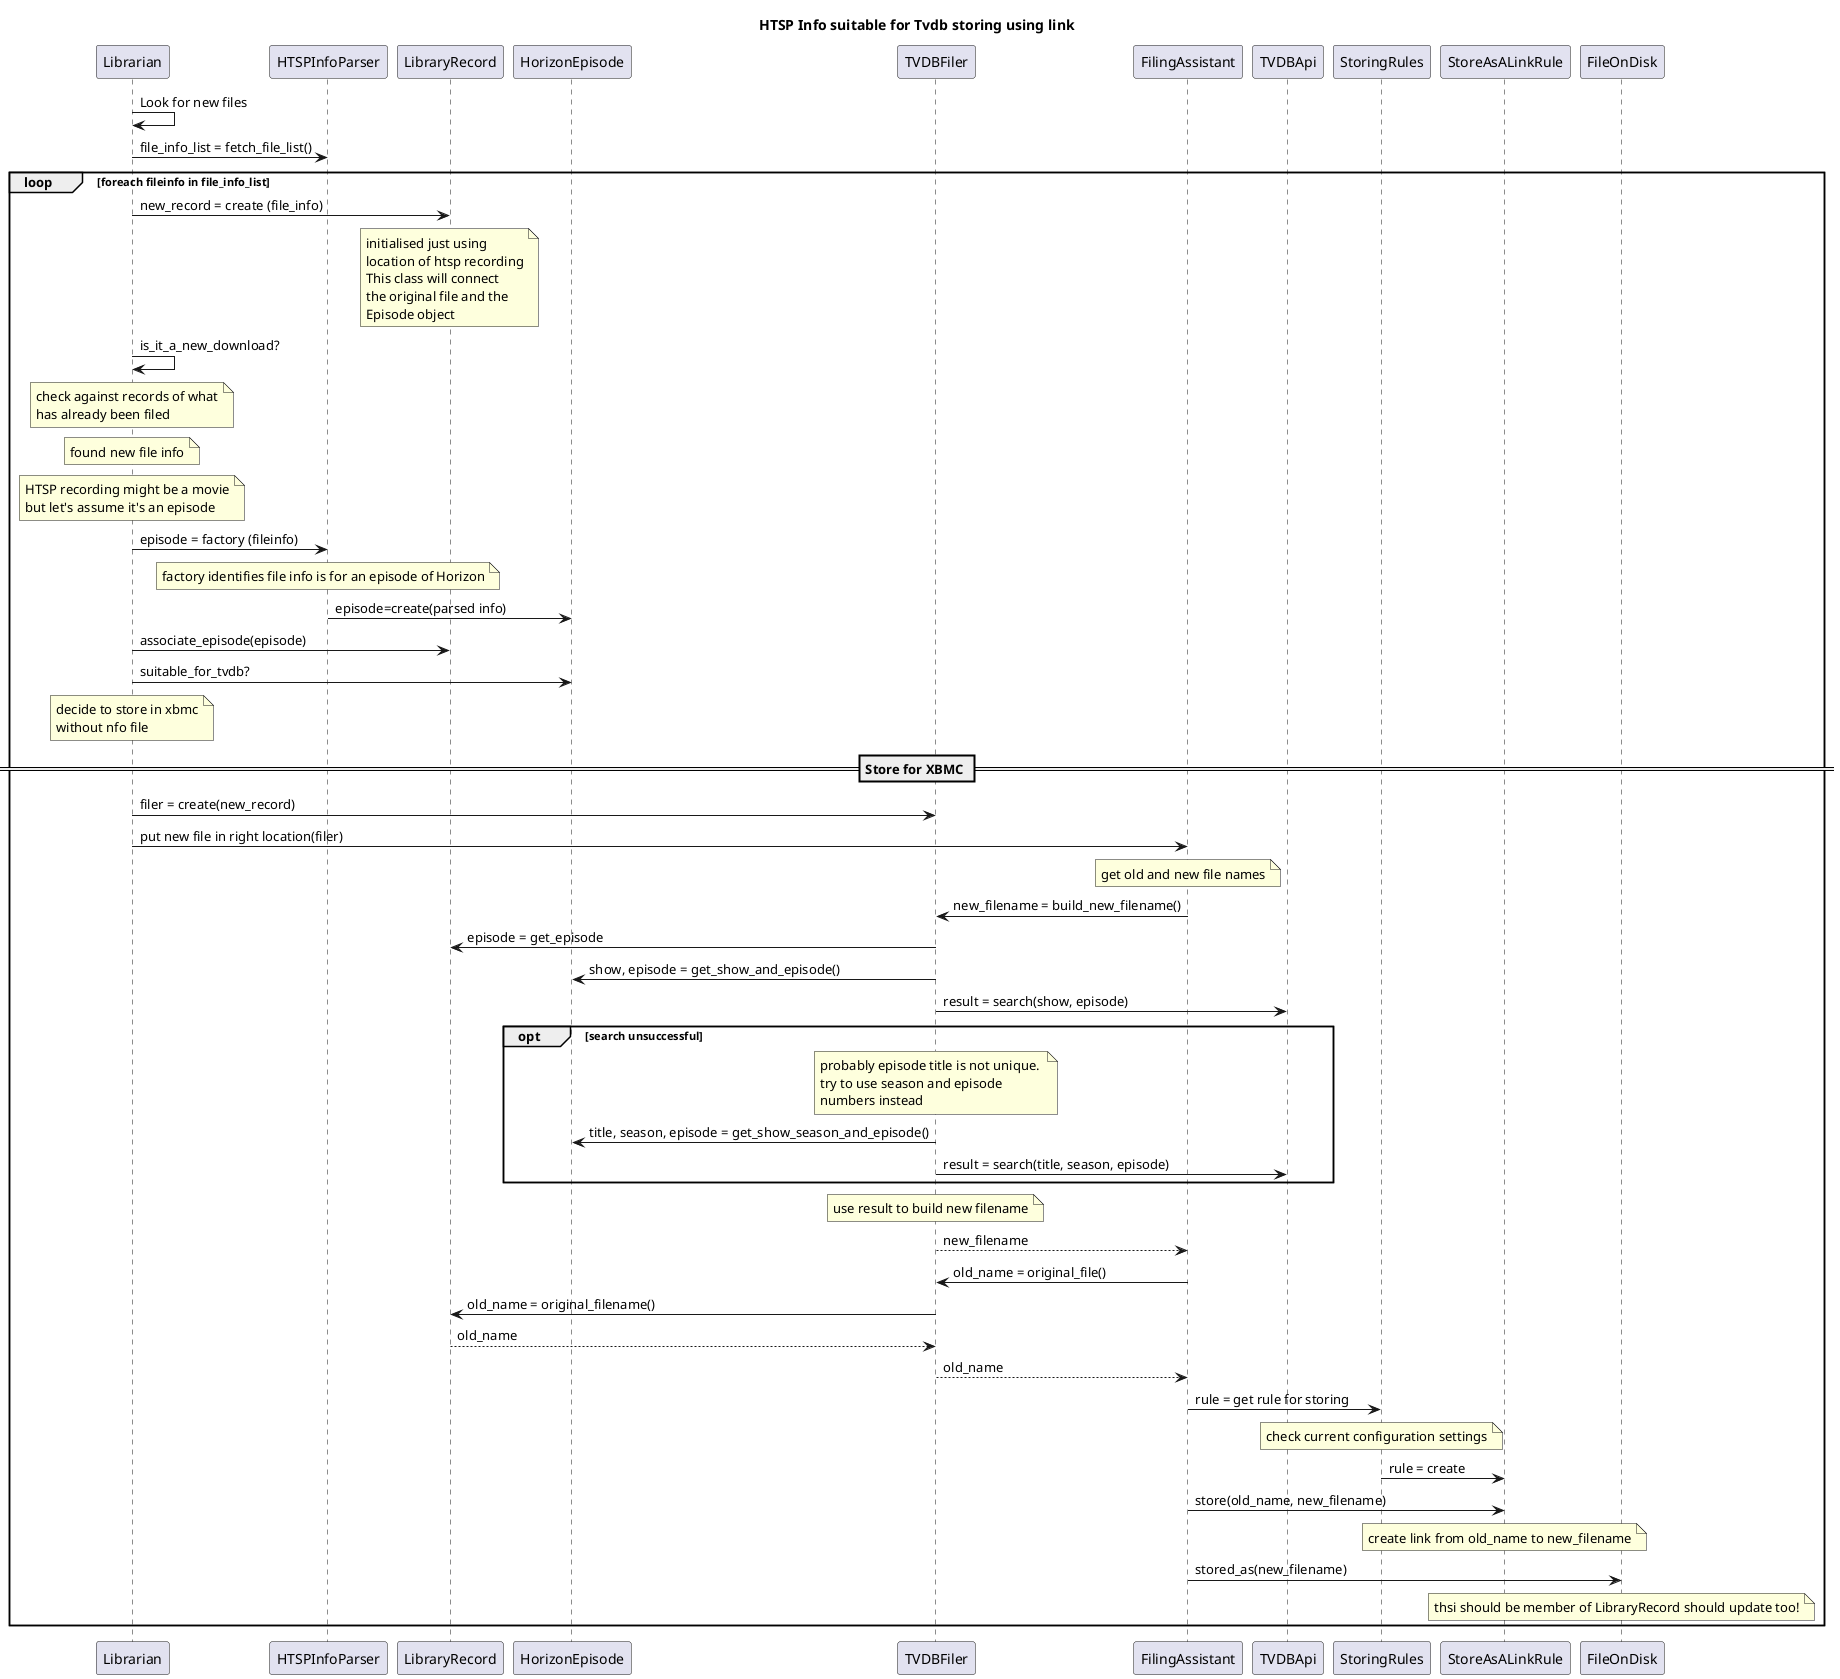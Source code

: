 
@startuml
title HTSP Info suitable for Tvdb storing using link
Librarian->Librarian: Look for new files
Librarian->HTSPInfoParser: file_info_list = fetch_file_list()
loop foreach fileinfo in file_info_list
   Librarian->LibraryRecord: new_record = create (file_info)
   note over LibraryRecord
     initialised just using 
     location of htsp recording
     This class will connect 
     the original file and the 
     Episode object
   end note
   Librarian->Librarian: is_it_a_new_download?
   note over Librarian
      check against records of what
      has already been filed
   end note
note over Librarian: found new file info
note over Librarian
   HTSP recording might be a movie
   but let's assume it's an episode
end note
Librarian->HTSPInfoParser: episode = factory (fileinfo)
note over HTSPInfoParser: factory identifies file info is for an episode of Horizon
HTSPInfoParser->HorizonEpisode: episode=create(parsed info)
Librarian->LibraryRecord: associate_episode(episode)
Librarian->HorizonEpisode: suitable_for_tvdb?
note over Librarian
  decide to store in xbmc
  without nfo file
end note

== Store for XBMC ==

Librarian->TVDBFiler: filer = create(new_record)
Librarian->FilingAssistant: put new file in right location(filer)
note over FilingAssistant: get old and new file names
FilingAssistant->TVDBFiler: new_filename = build_new_filename()
TVDBFiler->LibraryRecord: episode = get_episode
TVDBFiler->HorizonEpisode: show, episode = get_show_and_episode()
TVDBFiler->TVDBApi: result = search(show, episode)
opt search unsuccessful
note over TVDBFiler
  probably episode title is not unique. 
  try to use season and episode 
  numbers instead
end note
TVDBFiler->HorizonEpisode: title, season, episode = get_show_season_and_episode()
TVDBFiler->TVDBApi: result = search(title, season, episode)
end
note over TVDBFiler: use result to build new filename
TVDBFiler --> FilingAssistant: new_filename
FilingAssistant->TVDBFiler: old_name = original_file()
TVDBFiler->LibraryRecord: old_name = original_filename()
LibraryRecord-->TVDBFiler: old_name
TVDBFiler-->FilingAssistant: old_name

FilingAssistant->StoringRules: rule = get rule for storing
note over StoringRules: check current configuration settings
StoringRules->StoreAsALinkRule: rule = create
FilingAssistant->StoreAsALinkRule: store(old_name, new_filename)
note over StoreAsALinkRule: create link from old_name to new_filename
FilingAssistant->FileOnDisk: stored_as(new_filename)
note over FileOnDisk
  thsi should be member of LibraryRecord should update too!
end note
end
@enduml
